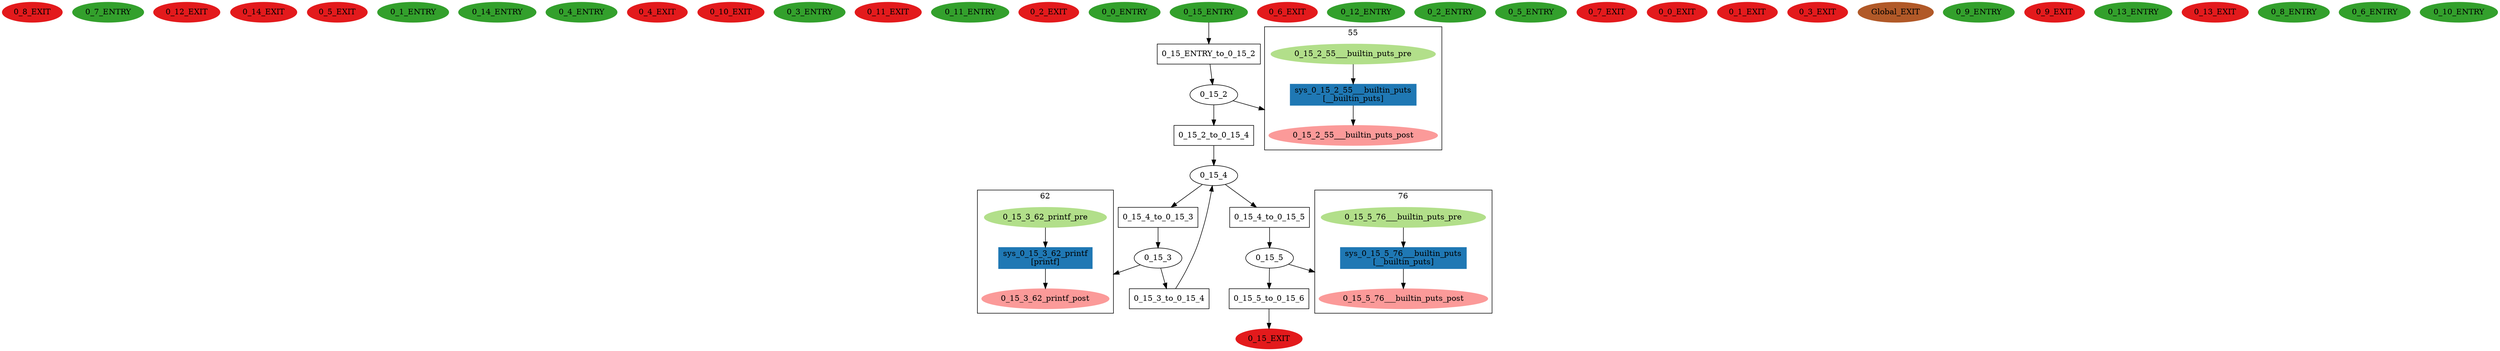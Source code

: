 digraph model { 
compound=true; 
node  [style="filled", colorscheme="paired12"];  "0_8_EXIT" [shape=ellipse, color=6, style=filled];
  "0_7_ENTRY" [shape=ellipse, color=4, style=filled];
  "0_12_EXIT" [shape=ellipse, color=6, style=filled];
  "0_14_EXIT" [shape=ellipse, color=6, style=filled];
  "0_5_EXIT" [shape=ellipse, color=6, style=filled];
  "0_1_ENTRY" [shape=ellipse, color=4, style=filled];
  "0_14_ENTRY" [shape=ellipse, color=4, style=filled];
  "0_4_ENTRY" [shape=ellipse, color=4, style=filled];
  "0_4_EXIT" [shape=ellipse, color=6, style=filled];
  "0_10_EXIT" [shape=ellipse, color=6, style=filled];
  "0_3_ENTRY" [shape=ellipse, color=4, style=filled];
  "0_11_EXIT" [shape=ellipse, color=6, style=filled];
  "0_11_ENTRY" [shape=ellipse, color=4, style=filled];
  "0_2_EXIT" [shape=ellipse, color=6, style=filled];
  "0_0_ENTRY" [shape=ellipse, color=4, style=filled];
  "0_15_ENTRY" [shape=ellipse, color=4, style=filled];
  "0_15_EXIT" [shape=ellipse, color=6, style=filled];
  "0_6_EXIT" [shape=ellipse, color=6, style=filled];
  "0_12_ENTRY" [shape=ellipse, color=4, style=filled];
  "0_2_ENTRY" [shape=ellipse, color=4, style=filled];
  "0_5_ENTRY" [shape=ellipse, color=4, style=filled];
  "0_7_EXIT" [shape=ellipse, color=6, style=filled];
  "0_0_EXIT" [shape=ellipse, color=6, style=filled];
  "0_1_EXIT" [shape=ellipse, color=6, style=filled];
  "0_3_EXIT" [shape=ellipse, color=6, style=filled];
  "0_15_2" [shape=ellipse, style=""];
subgraph "cluster_0_15_2_55" { 
label="55"  "0_15_2_55___builtin_puts_post" [shape=ellipse, style=""];
  "0_15_2_55___builtin_puts_pre" [shape=ellipse, style=""];
  "sys_0_15_2_55___builtin_puts" [shape=box, style=""];
  "sys_0_15_2_55___builtin_puts" [color=2, style=filled];
  "sys_0_15_2_55___builtin_puts" [label="sys_0_15_2_55___builtin_puts\n[__builtin_puts]"];
  "sys_0_15_2_55___builtin_puts" -> "0_15_2_55___builtin_puts_post" [label="", arrowhead="normal"];
  "0_15_2_55___builtin_puts_pre" -> "sys_0_15_2_55___builtin_puts" [label="", arrowhead="normal"];
}
  "0_15_2" -> "0_15_2_55___builtin_puts_post" [lhead="cluster_0_15_2_55"];
  "0_15_2_55___builtin_puts_pre" [color=3, style=filled];
  "0_15_2_55___builtin_puts_post" [color=5, style=filled];
  "0_15_3" [shape=ellipse, style=""];
subgraph "cluster_0_15_3_62" { 
label="62"  "0_15_3_62_printf_post" [shape=ellipse, style=""];
  "0_15_3_62_printf_pre" [shape=ellipse, style=""];
  "sys_0_15_3_62_printf" [shape=box, style=""];
  "sys_0_15_3_62_printf" [color=2, style=filled];
  "sys_0_15_3_62_printf" [label="sys_0_15_3_62_printf\n[printf]"];
  "0_15_3_62_printf_pre" -> "sys_0_15_3_62_printf" [label="", arrowhead="normal"];
  "sys_0_15_3_62_printf" -> "0_15_3_62_printf_post" [label="", arrowhead="normal"];
}
  "0_15_3" -> "0_15_3_62_printf_post" [lhead="cluster_0_15_3_62"];
  "0_15_3_62_printf_pre" [color=3, style=filled];
  "0_15_3_62_printf_post" [color=5, style=filled];
  "Global_EXIT" [shape=ellipse, color=12, style=filled];
  "0_9_ENTRY" [shape=ellipse, color=4, style=filled];
  "0_9_EXIT" [shape=ellipse, color=6, style=filled];
  "0_15_4" [shape=ellipse, style=""];
  "0_13_ENTRY" [shape=ellipse, color=4, style=filled];
  "0_15_5" [shape=ellipse, style=""];
subgraph "cluster_0_15_5_76" { 
label="76"  "0_15_5_76___builtin_puts_post" [shape=ellipse, style=""];
  "0_15_5_76___builtin_puts_pre" [shape=ellipse, style=""];
  "sys_0_15_5_76___builtin_puts" [shape=box, style=""];
  "sys_0_15_5_76___builtin_puts" [color=2, style=filled];
  "sys_0_15_5_76___builtin_puts" [label="sys_0_15_5_76___builtin_puts\n[__builtin_puts]"];
  "sys_0_15_5_76___builtin_puts" -> "0_15_5_76___builtin_puts_post" [label="", arrowhead="normal"];
  "0_15_5_76___builtin_puts_pre" -> "sys_0_15_5_76___builtin_puts" [label="", arrowhead="normal"];
}
  "0_15_5" -> "0_15_5_76___builtin_puts_post" [lhead="cluster_0_15_5_76"];
  "0_15_5_76___builtin_puts_pre" [color=3, style=filled];
  "0_15_5_76___builtin_puts_post" [color=5, style=filled];
  "0_13_EXIT" [shape=ellipse, color=6, style=filled];
  "0_8_ENTRY" [shape=ellipse, color=4, style=filled];
  "0_6_ENTRY" [shape=ellipse, color=4, style=filled];
  "0_10_ENTRY" [shape=ellipse, color=4, style=filled];
  "0_15_5_to_0_15_6" [shape=box, style=""];
  "0_15_5_to_0_15_6" [label="0_15_5_to_0_15_6\n"];
  "0_15_2_to_0_15_4" [shape=box, style=""];
  "0_15_2_to_0_15_4" [label="0_15_2_to_0_15_4\n"];
  "0_15_3_to_0_15_4" [shape=box, style=""];
  "0_15_3_to_0_15_4" [label="0_15_3_to_0_15_4\n"];
  "0_15_4_to_0_15_3" [shape=box, style=""];
  "0_15_4_to_0_15_3" [label="0_15_4_to_0_15_3\n"];
  "0_15_4_to_0_15_5" [shape=box, style=""];
  "0_15_4_to_0_15_5" [label="0_15_4_to_0_15_5\n"];
  "0_15_ENTRY_to_0_15_2" [shape=box, style=""];
  "0_15_ENTRY_to_0_15_2" [label="0_15_ENTRY_to_0_15_2\n"];
  "0_15_3_to_0_15_4" -> "0_15_4" [label="", arrowhead="normal"];
  "0_15_4_to_0_15_3" -> "0_15_3" [label="", arrowhead="normal"];
  "0_15_2" -> "0_15_2_to_0_15_4" [label="", arrowhead="normal"];
  "0_15_4_to_0_15_5" -> "0_15_5" [label="", arrowhead="normal"];
  "0_15_4" -> "0_15_4_to_0_15_5" [label="", arrowhead="normal"];
  "0_15_2_to_0_15_4" -> "0_15_4" [label="", arrowhead="normal"];
  "0_15_ENTRY" -> "0_15_ENTRY_to_0_15_2" [label="", arrowhead="normal"];
  "0_15_ENTRY_to_0_15_2" -> "0_15_2" [label="", arrowhead="normal"];
  "0_15_4" -> "0_15_4_to_0_15_3" [label="", arrowhead="normal"];
  "0_15_3" -> "0_15_3_to_0_15_4" [label="", arrowhead="normal"];
  "0_15_5_to_0_15_6" -> "0_15_EXIT" [label="", arrowhead="normal"];
  "0_15_5" -> "0_15_5_to_0_15_6" [label="", arrowhead="normal"];
}
